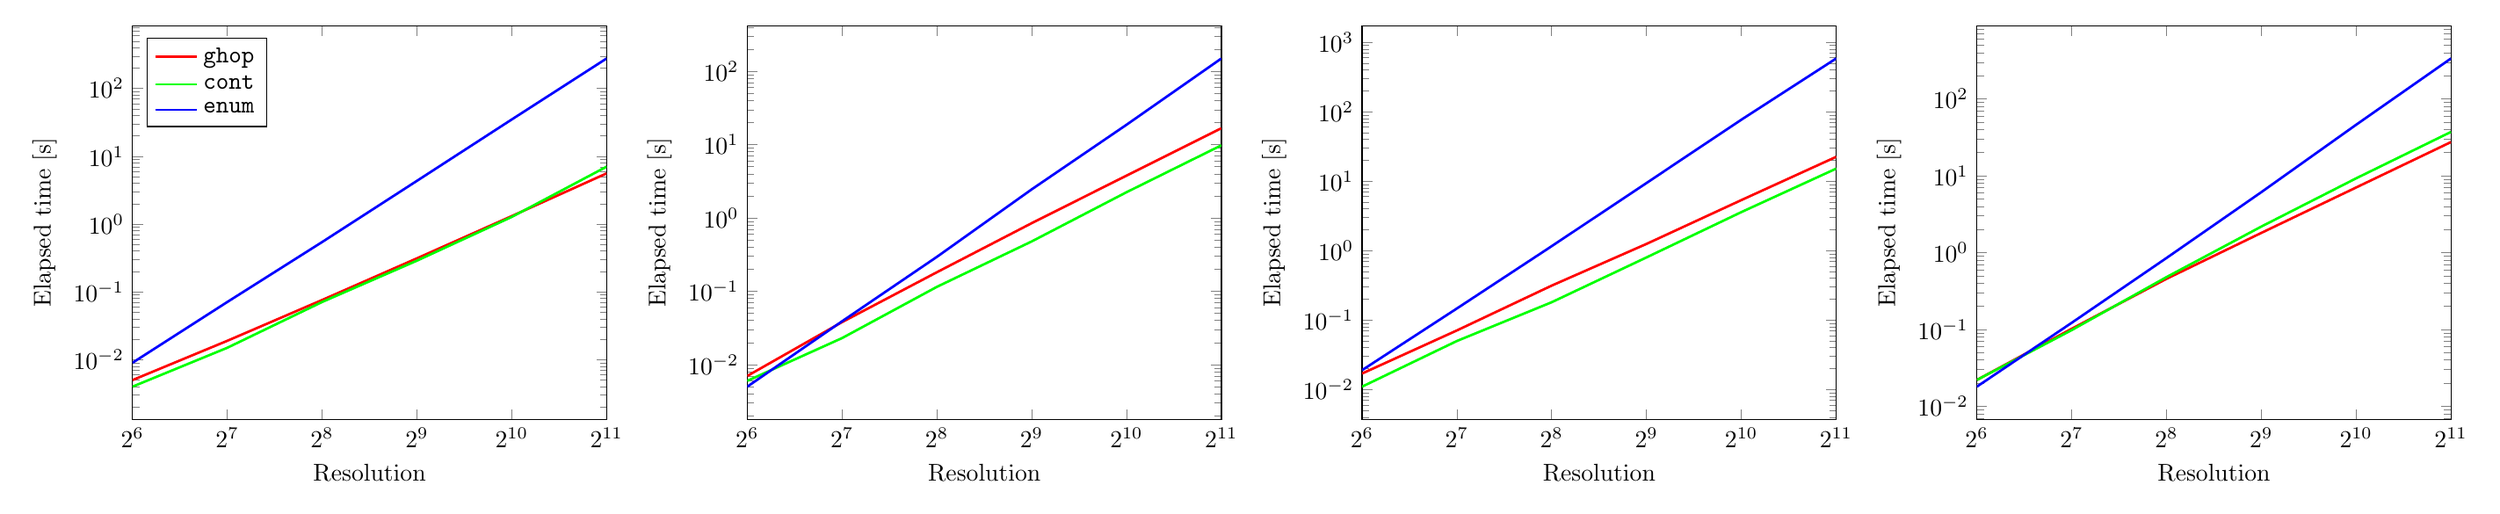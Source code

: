 \begin{tikzpicture}
\begin{axis} [
	ymode=log,
	xlabel={Resolution},
	ylabel={Elapsed time [s]},
	xmin=64, xmax=2048,
	xmode=log, log basis x=2,
	legend pos=north west
]
		\addplot[color=red, line width=1]
			coordinates {
				(64.0, 0.005)(128.0, 0.019)(256.0, 0.076)(512.0, 0.313)(1024.0, 1.314)(2048.0, 5.606)
			};
		\addplot[color=green, line width=1]
			coordinates {
				(64.0, 0.004)(128.0, 0.015)(256.0, 0.071)(512.0, 0.289)(1024.0, 1.277)(2048.0, 7.041)
			};
		\addplot[color=blue, line width=1]
			coordinates {
				(64.0, 0.009)(128.0, 0.071)(256.0, 0.544)(512.0, 4.35)(1024.0, 34.994)(2048.0, 277.823)
			};
		\legend{\texttt{ghop},\texttt{cont},\texttt{enum}}
\end{axis}
\end{tikzpicture}
\begin{tikzpicture}
\begin{axis} [
	ymode=log,
	xlabel={Resolution},
	ylabel={Elapsed time [s]},
	xmin=64, xmax=2048,
	xmode=log, log basis x=2,
	legend pos=north west
]
		\addplot[color=red, line width=1]
			coordinates {
				(64.0, 0.007)(128.0, 0.038)(256.0, 0.182)(512.0, 0.85)(1024.0, 3.786)(2048.0, 16.752)
			};
		\addplot[color=green, line width=1]
			coordinates {
				(64.0, 0.006)(128.0, 0.023)(256.0, 0.115)(512.0, 0.479)(1024.0, 2.247)(2048.0, 9.802)
			};
		\addplot[color=blue, line width=1]
			coordinates {
				(64.0, 0.005)(128.0, 0.039)(256.0, 0.295)(512.0, 2.459)(1024.0, 18.711)(2048.0, 149.853)
			};
\end{axis}
\end{tikzpicture}


\begin{tikzpicture}
\begin{axis} [
	ymode=log,
	xlabel={Resolution},
	ylabel={Elapsed time [s]},
	xmin=64, xmax=2048,
	xmode=log, log basis x=2,
	legend pos=north west
]
		\addplot[color=red, line width=1]
			coordinates {
				(64.0, 0.017)(128.0, 0.071)(256.0, 0.314)(512.0, 1.252)(1024.0, 5.351)(2048.0, 22.459)
			};
		\addplot[color=green, line width=1]
			coordinates {
				(64.0, 0.011)(128.0, 0.05)(256.0, 0.181)(512.0, 0.8)(1024.0, 3.594)(2048.0, 15.191)
			};
		\addplot[color=blue, line width=1]
			coordinates {
				(64.0, 0.019)(128.0, 0.147)(256.0, 1.161)(512.0, 9.435)(1024.0, 76.977)(2048.0, 586.26)
			};
\end{axis}
\end{tikzpicture}
\begin{tikzpicture}
\begin{axis} [
	ymode=log,
	xlabel={Resolution},
	ylabel={Elapsed time [s]},
	xmin=64, xmax=2048,
	xmode=log, log basis x=2,
	legend pos=north west
]
		\addplot[color=red, line width=1]
			coordinates {
				(64.0, 0.022)(128.0, 0.102)(256.0, 0.456)(512.0, 1.805)(1024.0, 7.04)(2048.0, 27.455)
			};
		\addplot[color=green, line width=1]
			coordinates {
				(64.0, 0.022)(128.0, 0.098)(256.0, 0.48)(512.0, 2.182)(1024.0, 9.262)(2048.0, 37.213)
			};
		\addplot[color=blue, line width=1]
			coordinates {
				(64.0, 0.018)(128.0, 0.122)(256.0, 0.851)(512.0, 6.121)(1024.0, 46.149)(2048.0, 336.216)
			};
\end{axis}
\end{tikzpicture}
